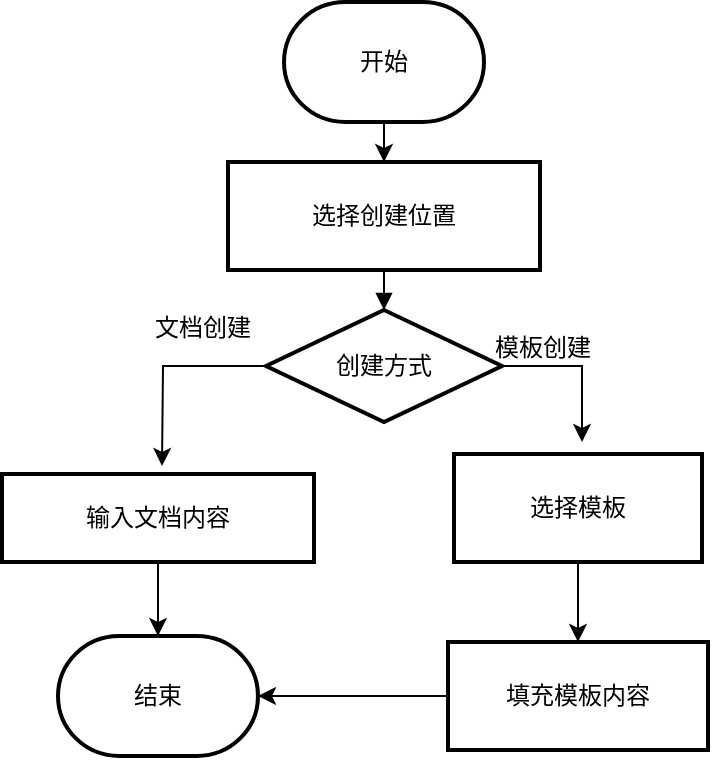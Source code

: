 <mxfile version="27.0.6">
  <diagram name="第 1 页" id="-WKVc86KmLxeVfkbDhsk">
    <mxGraphModel dx="1226" dy="706" grid="1" gridSize="10" guides="1" tooltips="1" connect="1" arrows="1" fold="1" page="1" pageScale="1" pageWidth="827" pageHeight="1169" math="0" shadow="0">
      <root>
        <mxCell id="0" />
        <mxCell id="1" parent="0" />
        <mxCell id="Wcb9Dhl0fOt9GLqg0FBU-1" value="选择创建位置" style="whiteSpace=wrap;strokeWidth=2;" vertex="1" parent="1">
          <mxGeometry x="123" y="190" width="156" height="54" as="geometry" />
        </mxCell>
        <mxCell id="Wcb9Dhl0fOt9GLqg0FBU-25" style="edgeStyle=orthogonalEdgeStyle;rounded=0;orthogonalLoop=1;jettySize=auto;html=1;" edge="1" parent="1" source="Wcb9Dhl0fOt9GLqg0FBU-2">
          <mxGeometry relative="1" as="geometry">
            <mxPoint x="300" y="330" as="targetPoint" />
            <Array as="points">
              <mxPoint x="300" y="292" />
            </Array>
          </mxGeometry>
        </mxCell>
        <mxCell id="Wcb9Dhl0fOt9GLqg0FBU-31" style="edgeStyle=orthogonalEdgeStyle;rounded=0;orthogonalLoop=1;jettySize=auto;html=1;" edge="1" parent="1" source="Wcb9Dhl0fOt9GLqg0FBU-2">
          <mxGeometry relative="1" as="geometry">
            <mxPoint x="90" y="342" as="targetPoint" />
          </mxGeometry>
        </mxCell>
        <mxCell id="Wcb9Dhl0fOt9GLqg0FBU-2" value="创建方式" style="rhombus;strokeWidth=2;whiteSpace=wrap;" vertex="1" parent="1">
          <mxGeometry x="142" y="264" width="118" height="56" as="geometry" />
        </mxCell>
        <mxCell id="Wcb9Dhl0fOt9GLqg0FBU-47" value="" style="edgeStyle=orthogonalEdgeStyle;rounded=0;orthogonalLoop=1;jettySize=auto;html=1;" edge="1" parent="1" source="Wcb9Dhl0fOt9GLqg0FBU-3" target="Wcb9Dhl0fOt9GLqg0FBU-45">
          <mxGeometry relative="1" as="geometry" />
        </mxCell>
        <mxCell id="Wcb9Dhl0fOt9GLqg0FBU-3" value="输入文档内容" style="whiteSpace=wrap;strokeWidth=2;" vertex="1" parent="1">
          <mxGeometry x="10" y="346" width="156" height="44" as="geometry" />
        </mxCell>
        <mxCell id="Wcb9Dhl0fOt9GLqg0FBU-41" value="" style="edgeStyle=orthogonalEdgeStyle;rounded=0;orthogonalLoop=1;jettySize=auto;html=1;" edge="1" parent="1" source="Wcb9Dhl0fOt9GLqg0FBU-4" target="Wcb9Dhl0fOt9GLqg0FBU-5">
          <mxGeometry relative="1" as="geometry" />
        </mxCell>
        <mxCell id="Wcb9Dhl0fOt9GLqg0FBU-4" value="选择模板" style="whiteSpace=wrap;strokeWidth=2;" vertex="1" parent="1">
          <mxGeometry x="236" y="336" width="124" height="54" as="geometry" />
        </mxCell>
        <mxCell id="Wcb9Dhl0fOt9GLqg0FBU-46" value="" style="edgeStyle=orthogonalEdgeStyle;rounded=0;orthogonalLoop=1;jettySize=auto;html=1;" edge="1" parent="1" source="Wcb9Dhl0fOt9GLqg0FBU-5" target="Wcb9Dhl0fOt9GLqg0FBU-45">
          <mxGeometry relative="1" as="geometry" />
        </mxCell>
        <mxCell id="Wcb9Dhl0fOt9GLqg0FBU-5" value="填充模板内容" style="whiteSpace=wrap;strokeWidth=2;" vertex="1" parent="1">
          <mxGeometry x="233" y="430" width="130" height="54" as="geometry" />
        </mxCell>
        <mxCell id="Wcb9Dhl0fOt9GLqg0FBU-12" value="" style="curved=1;startArrow=none;endArrow=block;exitX=0.5;exitY=1;entryX=0.5;entryY=0;rounded=0;" edge="1" parent="1" source="Wcb9Dhl0fOt9GLqg0FBU-1" target="Wcb9Dhl0fOt9GLqg0FBU-2">
          <mxGeometry relative="1" as="geometry">
            <Array as="points" />
          </mxGeometry>
        </mxCell>
        <mxCell id="Wcb9Dhl0fOt9GLqg0FBU-24" value="" style="edgeStyle=orthogonalEdgeStyle;rounded=0;orthogonalLoop=1;jettySize=auto;html=1;" edge="1" parent="1" source="Wcb9Dhl0fOt9GLqg0FBU-23" target="Wcb9Dhl0fOt9GLqg0FBU-1">
          <mxGeometry relative="1" as="geometry" />
        </mxCell>
        <mxCell id="Wcb9Dhl0fOt9GLqg0FBU-23" value="开始" style="strokeWidth=2;html=1;shape=mxgraph.flowchart.terminator;whiteSpace=wrap;" vertex="1" parent="1">
          <mxGeometry x="151" y="110" width="100" height="60" as="geometry" />
        </mxCell>
        <mxCell id="Wcb9Dhl0fOt9GLqg0FBU-26" value="模板创建" style="text;html=1;align=center;verticalAlign=middle;resizable=0;points=[];autosize=1;strokeColor=none;fillColor=none;" vertex="1" parent="1">
          <mxGeometry x="245" y="268" width="70" height="30" as="geometry" />
        </mxCell>
        <mxCell id="Wcb9Dhl0fOt9GLqg0FBU-29" value="文档创建" style="text;html=1;align=center;verticalAlign=middle;resizable=0;points=[];autosize=1;strokeColor=none;fillColor=none;" vertex="1" parent="1">
          <mxGeometry x="75" y="258" width="70" height="30" as="geometry" />
        </mxCell>
        <mxCell id="Wcb9Dhl0fOt9GLqg0FBU-45" value="结束" style="strokeWidth=2;html=1;shape=mxgraph.flowchart.terminator;whiteSpace=wrap;" vertex="1" parent="1">
          <mxGeometry x="38" y="427" width="100" height="60" as="geometry" />
        </mxCell>
      </root>
    </mxGraphModel>
  </diagram>
</mxfile>
